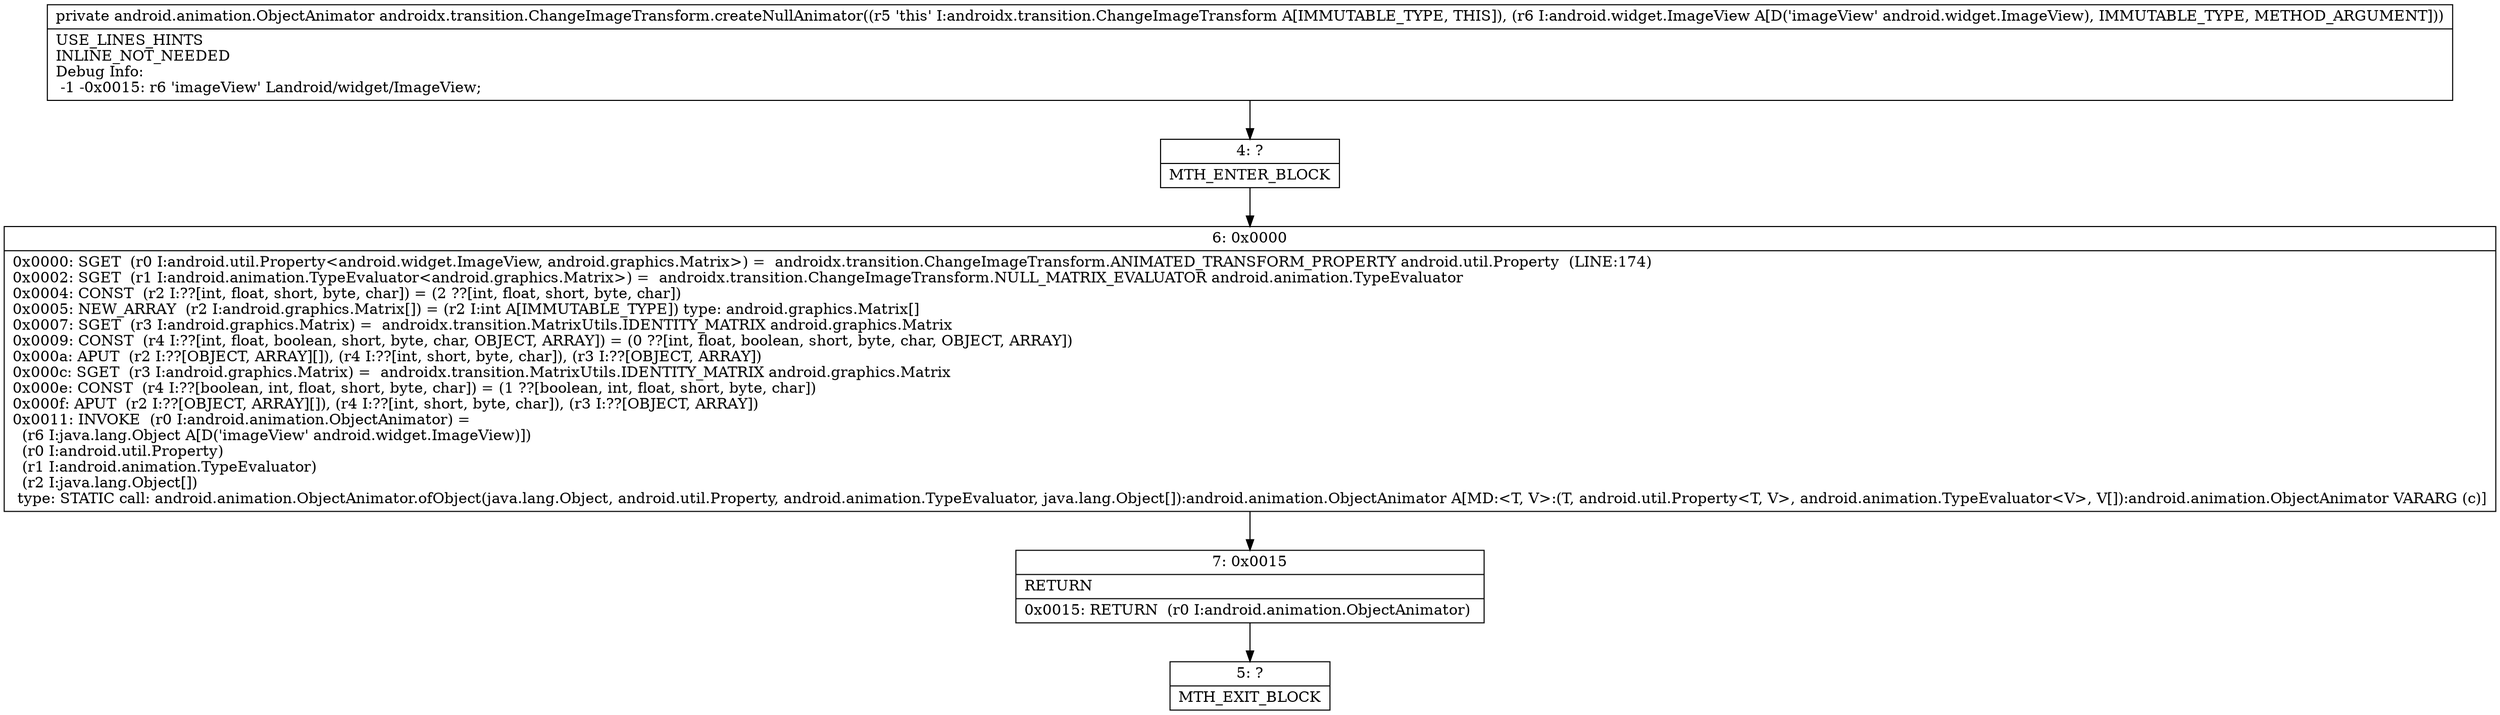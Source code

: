 digraph "CFG forandroidx.transition.ChangeImageTransform.createNullAnimator(Landroid\/widget\/ImageView;)Landroid\/animation\/ObjectAnimator;" {
Node_4 [shape=record,label="{4\:\ ?|MTH_ENTER_BLOCK\l}"];
Node_6 [shape=record,label="{6\:\ 0x0000|0x0000: SGET  (r0 I:android.util.Property\<android.widget.ImageView, android.graphics.Matrix\>) =  androidx.transition.ChangeImageTransform.ANIMATED_TRANSFORM_PROPERTY android.util.Property  (LINE:174)\l0x0002: SGET  (r1 I:android.animation.TypeEvaluator\<android.graphics.Matrix\>) =  androidx.transition.ChangeImageTransform.NULL_MATRIX_EVALUATOR android.animation.TypeEvaluator \l0x0004: CONST  (r2 I:??[int, float, short, byte, char]) = (2 ??[int, float, short, byte, char]) \l0x0005: NEW_ARRAY  (r2 I:android.graphics.Matrix[]) = (r2 I:int A[IMMUTABLE_TYPE]) type: android.graphics.Matrix[] \l0x0007: SGET  (r3 I:android.graphics.Matrix) =  androidx.transition.MatrixUtils.IDENTITY_MATRIX android.graphics.Matrix \l0x0009: CONST  (r4 I:??[int, float, boolean, short, byte, char, OBJECT, ARRAY]) = (0 ??[int, float, boolean, short, byte, char, OBJECT, ARRAY]) \l0x000a: APUT  (r2 I:??[OBJECT, ARRAY][]), (r4 I:??[int, short, byte, char]), (r3 I:??[OBJECT, ARRAY]) \l0x000c: SGET  (r3 I:android.graphics.Matrix) =  androidx.transition.MatrixUtils.IDENTITY_MATRIX android.graphics.Matrix \l0x000e: CONST  (r4 I:??[boolean, int, float, short, byte, char]) = (1 ??[boolean, int, float, short, byte, char]) \l0x000f: APUT  (r2 I:??[OBJECT, ARRAY][]), (r4 I:??[int, short, byte, char]), (r3 I:??[OBJECT, ARRAY]) \l0x0011: INVOKE  (r0 I:android.animation.ObjectAnimator) = \l  (r6 I:java.lang.Object A[D('imageView' android.widget.ImageView)])\l  (r0 I:android.util.Property)\l  (r1 I:android.animation.TypeEvaluator)\l  (r2 I:java.lang.Object[])\l type: STATIC call: android.animation.ObjectAnimator.ofObject(java.lang.Object, android.util.Property, android.animation.TypeEvaluator, java.lang.Object[]):android.animation.ObjectAnimator A[MD:\<T, V\>:(T, android.util.Property\<T, V\>, android.animation.TypeEvaluator\<V\>, V[]):android.animation.ObjectAnimator VARARG (c)]\l}"];
Node_7 [shape=record,label="{7\:\ 0x0015|RETURN\l|0x0015: RETURN  (r0 I:android.animation.ObjectAnimator) \l}"];
Node_5 [shape=record,label="{5\:\ ?|MTH_EXIT_BLOCK\l}"];
MethodNode[shape=record,label="{private android.animation.ObjectAnimator androidx.transition.ChangeImageTransform.createNullAnimator((r5 'this' I:androidx.transition.ChangeImageTransform A[IMMUTABLE_TYPE, THIS]), (r6 I:android.widget.ImageView A[D('imageView' android.widget.ImageView), IMMUTABLE_TYPE, METHOD_ARGUMENT]))  | USE_LINES_HINTS\lINLINE_NOT_NEEDED\lDebug Info:\l  \-1 \-0x0015: r6 'imageView' Landroid\/widget\/ImageView;\l}"];
MethodNode -> Node_4;Node_4 -> Node_6;
Node_6 -> Node_7;
Node_7 -> Node_5;
}

